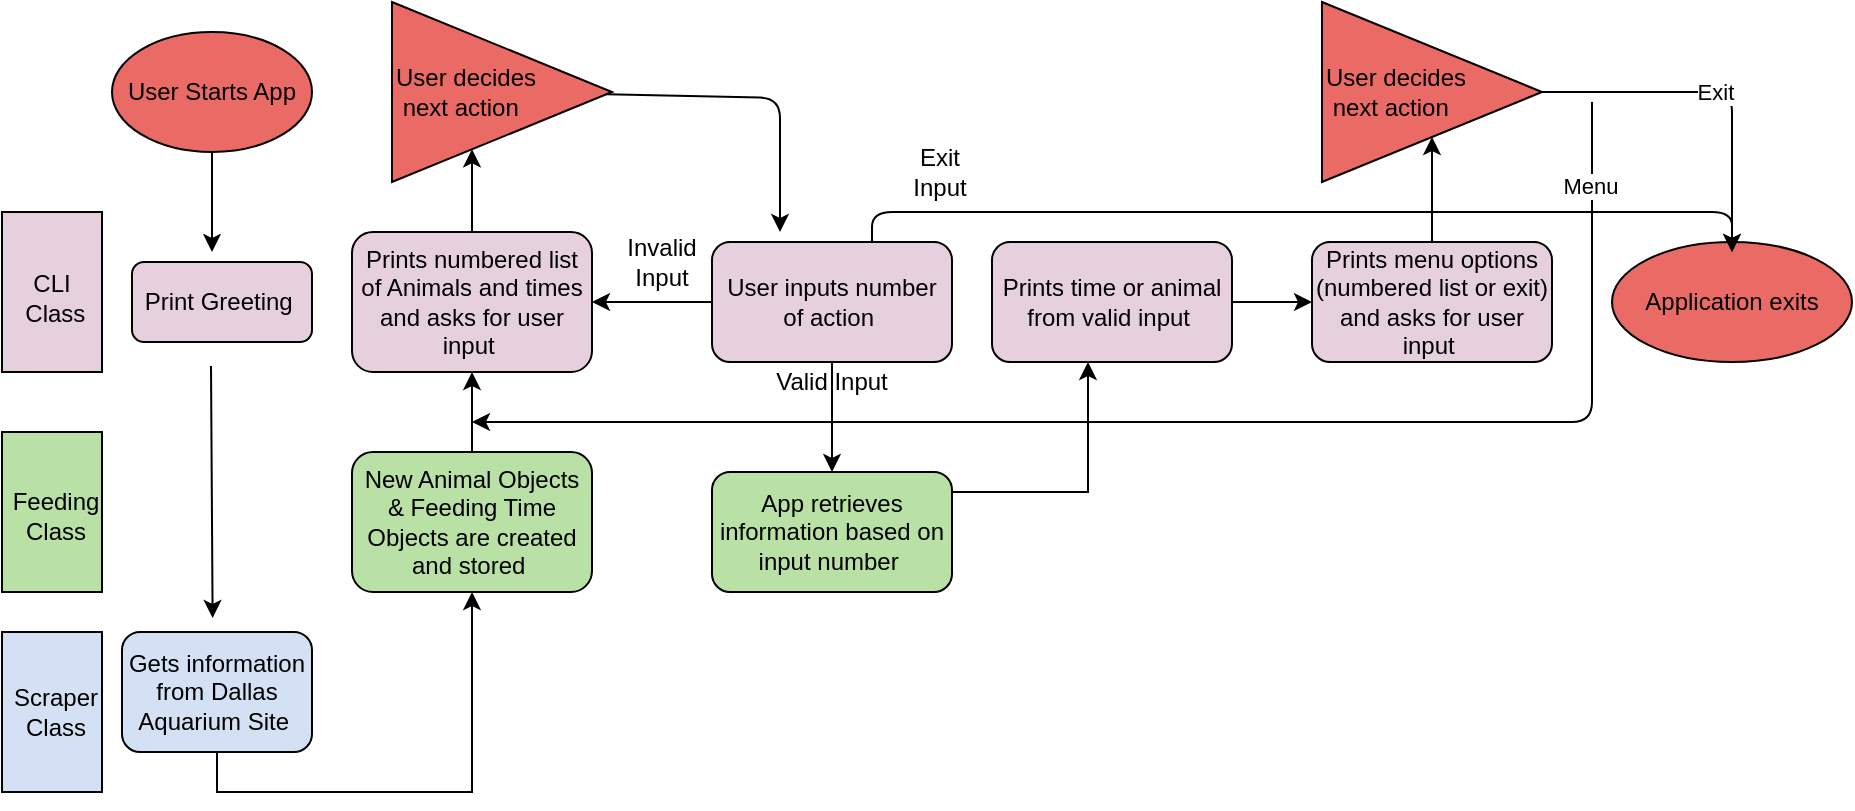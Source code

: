 <mxfile version="13.1.3">
    <diagram id="6hGFLwfOUW9BJ-s0fimq" name="Page-1">
        <mxGraphModel dx="251" dy="344" grid="1" gridSize="10" guides="1" tooltips="1" connect="1" arrows="1" fold="1" page="1" pageScale="1" pageWidth="827" pageHeight="1169" math="0" shadow="0">
            <root>
                <mxCell id="0"/>
                <mxCell id="1" parent="0"/>
                <mxCell id="2" value="" style="rounded=0;whiteSpace=wrap;html=1;fillColor=#E6D0DE;" vertex="1" parent="1">
                    <mxGeometry x="7" y="150" width="50" height="80" as="geometry"/>
                </mxCell>
                <mxCell id="3" value="" style="edgeStyle=orthogonalEdgeStyle;rounded=0;orthogonalLoop=1;jettySize=auto;html=1;" edge="1" parent="1" source="4">
                    <mxGeometry relative="1" as="geometry">
                        <mxPoint x="112" y="170" as="targetPoint"/>
                    </mxGeometry>
                </mxCell>
                <mxCell id="4" value="User Starts App" style="ellipse;whiteSpace=wrap;html=1;shadow=0;fontFamily=Helvetica;fontSize=12;fontColor=#000000;align=center;strokeColor=#000000;strokeWidth=1;fillColor=#EA6B66;" vertex="1" parent="1">
                    <mxGeometry x="62" y="60" width="100" height="60" as="geometry"/>
                </mxCell>
                <mxCell id="5" value="" style="edgeStyle=orthogonalEdgeStyle;rounded=0;orthogonalLoop=1;jettySize=auto;html=1;" edge="1" parent="1" source="6" target="12">
                    <mxGeometry relative="1" as="geometry">
                        <Array as="points">
                            <mxPoint x="242" y="130"/>
                            <mxPoint x="242" y="130"/>
                        </Array>
                    </mxGeometry>
                </mxCell>
                <mxCell id="6" value="Prints numbered list of Animals and times and asks for user input&amp;nbsp;" style="rounded=1;whiteSpace=wrap;html=1;fontSize=12;glass=0;strokeWidth=1;shadow=0;fillColor=#E6D0DE;" vertex="1" parent="1">
                    <mxGeometry x="182" y="160" width="120" height="70" as="geometry"/>
                </mxCell>
                <mxCell id="7" value="" style="edgeStyle=orthogonalEdgeStyle;rounded=0;orthogonalLoop=1;jettySize=auto;html=1;" edge="1" parent="1" source="8" target="6">
                    <mxGeometry relative="1" as="geometry"/>
                </mxCell>
                <mxCell id="8" value="New Animal Objects &amp;amp; Feeding Time Objects are created and stored&amp;nbsp;" style="rounded=1;whiteSpace=wrap;html=1;fontSize=12;glass=0;strokeWidth=1;shadow=0;fillColor=#B9E0A5;" vertex="1" parent="1">
                    <mxGeometry x="182" y="270" width="120" height="70" as="geometry"/>
                </mxCell>
                <mxCell id="9" style="edgeStyle=orthogonalEdgeStyle;rounded=0;orthogonalLoop=1;jettySize=auto;html=1;exitX=0.5;exitY=1;exitDx=0;exitDy=0;entryX=0.5;entryY=1;entryDx=0;entryDy=0;" edge="1" parent="1" source="10" target="8">
                    <mxGeometry relative="1" as="geometry">
                        <mxPoint x="272" y="360" as="targetPoint"/>
                    </mxGeometry>
                </mxCell>
                <mxCell id="10" value="Gets information from Dallas Aquarium Site&amp;nbsp;" style="rounded=1;whiteSpace=wrap;html=1;fontFamily=Helvetica;fontSize=12;fontColor=#000000;align=center;strokeColor=#000000;fillColor=#D4E1F5;" vertex="1" parent="1">
                    <mxGeometry x="67" y="360" width="95" height="60" as="geometry"/>
                </mxCell>
                <mxCell id="11" value="Print Greeting&amp;nbsp;" style="rounded=1;whiteSpace=wrap;html=1;fillColor=#E6D0DE;" vertex="1" parent="1">
                    <mxGeometry x="72" y="175" width="90" height="40" as="geometry"/>
                </mxCell>
                <mxCell id="12" value="User decides&lt;br&gt;&amp;nbsp;next action&amp;nbsp;" style="triangle;whiteSpace=wrap;html=1;fontFamily=Helvetica;fontSize=12;fontColor=#000000;align=left;strokeColor=#000000;fillColor=#EA6B66;" vertex="1" parent="1">
                    <mxGeometry x="202" y="45" width="110" height="90" as="geometry"/>
                </mxCell>
                <mxCell id="13" value="" style="edgeStyle=orthogonalEdgeStyle;rounded=0;orthogonalLoop=1;jettySize=auto;html=1;" edge="1" parent="1" source="15" target="6">
                    <mxGeometry relative="1" as="geometry"/>
                </mxCell>
                <mxCell id="14" value="" style="edgeStyle=orthogonalEdgeStyle;rounded=0;orthogonalLoop=1;jettySize=auto;html=1;" edge="1" parent="1" source="15" target="17">
                    <mxGeometry relative="1" as="geometry"/>
                </mxCell>
                <mxCell id="15" value="User inputs number of action&amp;nbsp;" style="rounded=1;whiteSpace=wrap;html=1;fillColor=#E6D0DE;" vertex="1" parent="1">
                    <mxGeometry x="362" y="165" width="120" height="60" as="geometry"/>
                </mxCell>
                <mxCell id="16" value="" style="edgeStyle=orthogonalEdgeStyle;rounded=0;orthogonalLoop=1;jettySize=auto;html=1;" edge="1" parent="1" source="17">
                    <mxGeometry relative="1" as="geometry">
                        <mxPoint x="550" y="225" as="targetPoint"/>
                        <Array as="points">
                            <mxPoint x="550" y="290"/>
                        </Array>
                    </mxGeometry>
                </mxCell>
                <mxCell id="17" value="App retrieves information based on input number&amp;nbsp;" style="rounded=1;whiteSpace=wrap;html=1;fillColor=#B9E0A5;" vertex="1" parent="1">
                    <mxGeometry x="362" y="280" width="120" height="60" as="geometry"/>
                </mxCell>
                <mxCell id="18" value="" style="edgeStyle=orthogonalEdgeStyle;rounded=0;orthogonalLoop=1;jettySize=auto;html=1;" edge="1" parent="1" source="19" target="21">
                    <mxGeometry relative="1" as="geometry"/>
                </mxCell>
                <mxCell id="19" value="Prints time or animal from valid input&amp;nbsp;" style="rounded=1;whiteSpace=wrap;html=1;fillColor=#E6D0DE;" vertex="1" parent="1">
                    <mxGeometry x="502" y="165" width="120" height="60" as="geometry"/>
                </mxCell>
                <mxCell id="20" value="" style="edgeStyle=orthogonalEdgeStyle;rounded=0;orthogonalLoop=1;jettySize=auto;html=1;" edge="1" parent="1" source="21" target="30">
                    <mxGeometry relative="1" as="geometry"/>
                </mxCell>
                <mxCell id="21" value="Prints menu options (numbered list or exit) and asks for user input&amp;nbsp;" style="rounded=1;whiteSpace=wrap;html=1;fillColor=#E6D0DE;" vertex="1" parent="1">
                    <mxGeometry x="662" y="165" width="120" height="60" as="geometry"/>
                </mxCell>
                <mxCell id="22" value="Application exits" style="ellipse;whiteSpace=wrap;html=1;fontFamily=Helvetica;fontSize=12;fontColor=#000000;align=center;strokeColor=#000000;fillColor=#EA6B66;" vertex="1" parent="1">
                    <mxGeometry x="812" y="165" width="120" height="60" as="geometry"/>
                </mxCell>
                <mxCell id="23" value="" style="endArrow=classic;html=1;entryX=0.425;entryY=-0.067;entryDx=0;entryDy=0;entryPerimeter=0;" edge="1" parent="1">
                    <mxGeometry width="50" height="50" relative="1" as="geometry">
                        <mxPoint x="111.502" y="227.01" as="sourcePoint"/>
                        <mxPoint x="112.31" y="352.99" as="targetPoint"/>
                    </mxGeometry>
                </mxCell>
                <mxCell id="24" value="" style="endArrow=classic;html=1;" edge="1" parent="1" source="12">
                    <mxGeometry width="50" height="50" relative="1" as="geometry">
                        <mxPoint x="370" y="100" as="sourcePoint"/>
                        <mxPoint x="396" y="160" as="targetPoint"/>
                        <Array as="points">
                            <mxPoint x="396" y="93"/>
                        </Array>
                    </mxGeometry>
                </mxCell>
                <mxCell id="25" value="Exit Input" style="text;html=1;strokeColor=none;fillColor=none;align=center;verticalAlign=middle;whiteSpace=wrap;rounded=0;" vertex="1" parent="1">
                    <mxGeometry x="456" y="120" width="40" height="20" as="geometry"/>
                </mxCell>
                <mxCell id="26" value="Invalid Input&lt;br&gt;" style="text;html=1;strokeColor=none;fillColor=none;align=center;verticalAlign=middle;whiteSpace=wrap;rounded=0;" vertex="1" parent="1">
                    <mxGeometry x="317" y="165" width="40" height="20" as="geometry"/>
                </mxCell>
                <mxCell id="27" value="" style="endArrow=classic;html=1;" edge="1" parent="1">
                    <mxGeometry width="50" height="50" relative="1" as="geometry">
                        <mxPoint x="442" y="165" as="sourcePoint"/>
                        <mxPoint x="872" y="170" as="targetPoint"/>
                        <Array as="points">
                            <mxPoint x="442" y="150"/>
                            <mxPoint x="612" y="150"/>
                            <mxPoint x="872" y="150"/>
                        </Array>
                    </mxGeometry>
                </mxCell>
                <mxCell id="28" value="" style="endArrow=classic;html=1;" edge="1" parent="1">
                    <mxGeometry width="50" height="50" relative="1" as="geometry">
                        <mxPoint x="802" y="95" as="sourcePoint"/>
                        <mxPoint x="242" y="255" as="targetPoint"/>
                        <Array as="points">
                            <mxPoint x="802" y="255"/>
                        </Array>
                    </mxGeometry>
                </mxCell>
                <mxCell id="29" value="Menu" style="edgeLabel;html=1;align=center;verticalAlign=middle;resizable=0;points=[];" vertex="1" connectable="0" parent="28">
                    <mxGeometry x="-0.884" y="-1" relative="1" as="geometry">
                        <mxPoint as="offset"/>
                    </mxGeometry>
                </mxCell>
                <mxCell id="30" value="User decides&lt;br&gt;&amp;nbsp;next action&amp;nbsp;" style="triangle;whiteSpace=wrap;html=1;fontFamily=Helvetica;fontSize=12;fontColor=#000000;align=left;strokeColor=#000000;fillColor=#EA6B66;" vertex="1" parent="1">
                    <mxGeometry x="667" y="45" width="110" height="90" as="geometry"/>
                </mxCell>
                <mxCell id="31" value="Exit&amp;nbsp;" style="endArrow=classic;html=1;exitX=1;exitY=0.5;exitDx=0;exitDy=0;" edge="1" parent="1" source="30">
                    <mxGeometry width="50" height="50" relative="1" as="geometry">
                        <mxPoint x="777" y="100" as="sourcePoint"/>
                        <mxPoint x="872" y="170" as="targetPoint"/>
                        <Array as="points">
                            <mxPoint x="872" y="90"/>
                        </Array>
                    </mxGeometry>
                </mxCell>
                <mxCell id="32" value="Valid Input" style="text;html=1;strokeColor=none;fillColor=none;align=center;verticalAlign=middle;whiteSpace=wrap;rounded=0;" vertex="1" parent="1">
                    <mxGeometry x="382" y="225" width="80" height="20" as="geometry"/>
                </mxCell>
                <mxCell id="33" value="CLI&lt;br&gt;&amp;nbsp;Class" style="text;html=1;strokeColor=none;fillColor=none;align=center;verticalAlign=middle;whiteSpace=wrap;rounded=0;" vertex="1" parent="1">
                    <mxGeometry x="7" y="185" width="50" height="15" as="geometry"/>
                </mxCell>
                <mxCell id="34" value="" style="rounded=0;whiteSpace=wrap;html=1;fillColor=#B9E0A5;" vertex="1" parent="1">
                    <mxGeometry x="7" y="260" width="50" height="80" as="geometry"/>
                </mxCell>
                <mxCell id="35" value="" style="rounded=0;whiteSpace=wrap;html=1;fillColor=#D4E1F5;" vertex="1" parent="1">
                    <mxGeometry x="7" y="360" width="50" height="80" as="geometry"/>
                </mxCell>
                <mxCell id="36" value="Feeding Class" style="text;html=1;strokeColor=none;fillColor=none;align=center;verticalAlign=middle;whiteSpace=wrap;rounded=0;" vertex="1" parent="1">
                    <mxGeometry x="14" y="292" width="40" height="20" as="geometry"/>
                </mxCell>
                <mxCell id="37" value="Scraper Class&lt;br&gt;" style="text;html=1;strokeColor=none;fillColor=none;align=center;verticalAlign=middle;whiteSpace=wrap;rounded=0;" vertex="1" parent="1">
                    <mxGeometry x="14" y="390" width="40" height="20" as="geometry"/>
                </mxCell>
            </root>
        </mxGraphModel>
    </diagram>
</mxfile>